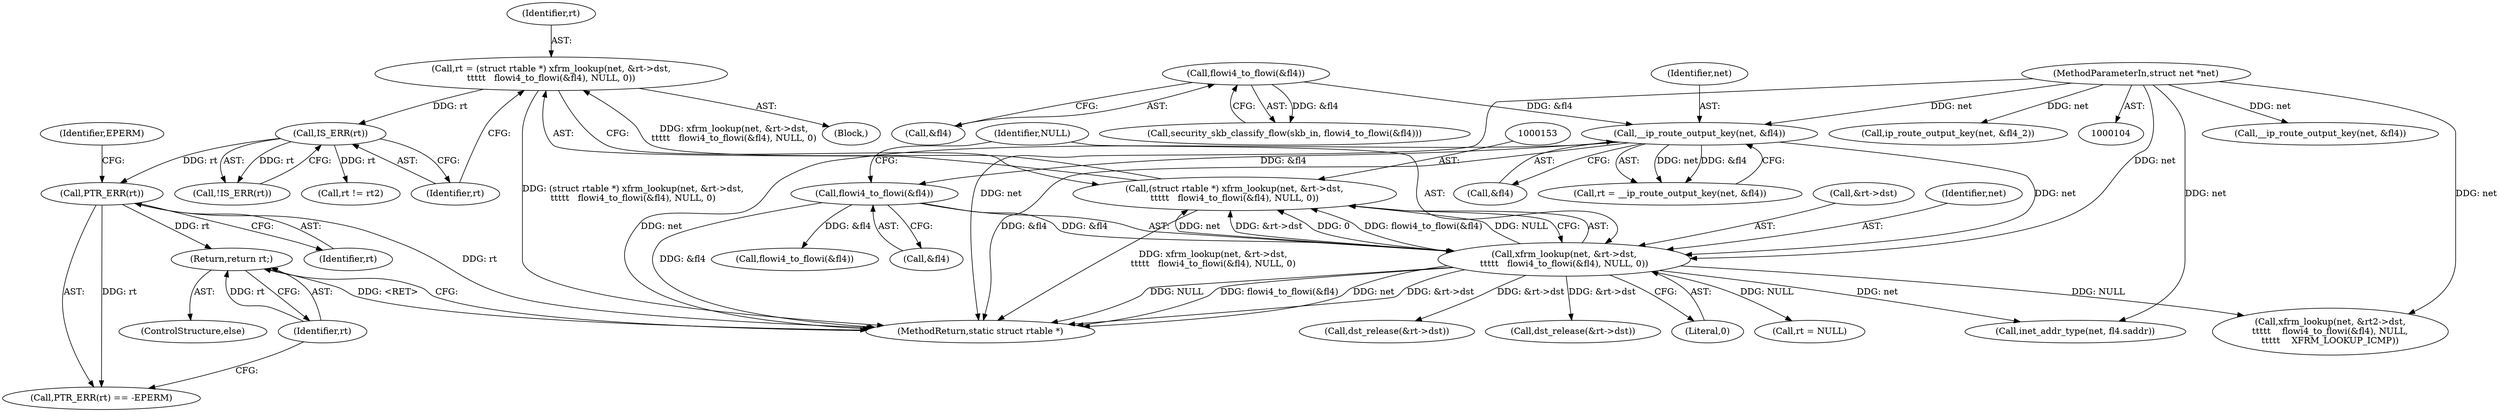 digraph "0_linux_f6d8bd051c391c1c0458a30b2a7abcd939329259_12@pointer" {
"1000188" [label="(Return,return rt;)"];
"1000189" [label="(Identifier,rt)"];
"1000179" [label="(Call,PTR_ERR(rt))"];
"1000167" [label="(Call,IS_ERR(rt))"];
"1000150" [label="(Call,rt = (struct rtable *) xfrm_lookup(net, &rt->dst,\n\t\t\t\t\t   flowi4_to_flowi(&fl4), NULL, 0))"];
"1000152" [label="(Call,(struct rtable *) xfrm_lookup(net, &rt->dst,\n\t\t\t\t\t   flowi4_to_flowi(&fl4), NULL, 0))"];
"1000154" [label="(Call,xfrm_lookup(net, &rt->dst,\n\t\t\t\t\t   flowi4_to_flowi(&fl4), NULL, 0))"];
"1000126" [label="(Call,__ip_route_output_key(net, &fl4))"];
"1000105" [label="(MethodParameterIn,struct net *net)"];
"1000121" [label="(Call,flowi4_to_flowi(&fl4))"];
"1000160" [label="(Call,flowi4_to_flowi(&fl4))"];
"1000163" [label="(Identifier,NULL)"];
"1000113" [label="(Block,)"];
"1000187" [label="(ControlStructure,else)"];
"1000212" [label="(Call,__ip_route_output_key(net, &fl4))"];
"1000194" [label="(Call,flowi4_to_flowi(&fl4))"];
"1000126" [label="(Call,__ip_route_output_key(net, &fl4))"];
"1000160" [label="(Call,flowi4_to_flowi(&fl4))"];
"1000178" [label="(Call,PTR_ERR(rt) == -EPERM)"];
"1000122" [label="(Call,&fl4)"];
"1000150" [label="(Call,rt = (struct rtable *) xfrm_lookup(net, &rt->dst,\n\t\t\t\t\t   flowi4_to_flowi(&fl4), NULL, 0))"];
"1000182" [label="(Identifier,EPERM)"];
"1000179" [label="(Call,PTR_ERR(rt))"];
"1000156" [label="(Call,&rt->dst)"];
"1000326" [label="(Call,dst_release(&rt->dst))"];
"1000155" [label="(Identifier,net)"];
"1000188" [label="(Return,return rt;)"];
"1000171" [label="(Call,rt != rt2)"];
"1000151" [label="(Identifier,rt)"];
"1000168" [label="(Identifier,rt)"];
"1000105" [label="(MethodParameterIn,struct net *net)"];
"1000121" [label="(Call,flowi4_to_flowi(&fl4))"];
"1000189" [label="(Identifier,rt)"];
"1000152" [label="(Call,(struct rtable *) xfrm_lookup(net, &rt->dst,\n\t\t\t\t\t   flowi4_to_flowi(&fl4), NULL, 0))"];
"1000308" [label="(Call,dst_release(&rt->dst))"];
"1000161" [label="(Call,&fl4)"];
"1000166" [label="(Call,!IS_ERR(rt))"];
"1000124" [label="(Call,rt = __ip_route_output_key(net, &fl4))"];
"1000350" [label="(MethodReturn,static struct rtable *)"];
"1000164" [label="(Literal,0)"];
"1000180" [label="(Identifier,rt)"];
"1000119" [label="(Call,security_skb_classify_flow(skb_in, flowi4_to_flowi(&fl4)))"];
"1000127" [label="(Identifier,net)"];
"1000203" [label="(Call,inet_addr_type(net, fl4.saddr))"];
"1000292" [label="(Call,xfrm_lookup(net, &rt2->dst,\n\t\t\t\t\t    flowi4_to_flowi(&fl4), NULL,\n\t\t\t\t\t    XFRM_LOOKUP_ICMP))"];
"1000128" [label="(Call,&fl4)"];
"1000154" [label="(Call,xfrm_lookup(net, &rt->dst,\n\t\t\t\t\t   flowi4_to_flowi(&fl4), NULL, 0))"];
"1000236" [label="(Call,ip_route_output_key(net, &fl4_2))"];
"1000167" [label="(Call,IS_ERR(rt))"];
"1000184" [label="(Call,rt = NULL)"];
"1000188" -> "1000187"  [label="AST: "];
"1000188" -> "1000189"  [label="CFG: "];
"1000189" -> "1000188"  [label="AST: "];
"1000350" -> "1000188"  [label="CFG: "];
"1000188" -> "1000350"  [label="DDG: <RET>"];
"1000189" -> "1000188"  [label="DDG: rt"];
"1000179" -> "1000188"  [label="DDG: rt"];
"1000189" -> "1000178"  [label="CFG: "];
"1000179" -> "1000178"  [label="AST: "];
"1000179" -> "1000180"  [label="CFG: "];
"1000180" -> "1000179"  [label="AST: "];
"1000182" -> "1000179"  [label="CFG: "];
"1000179" -> "1000350"  [label="DDG: rt"];
"1000179" -> "1000178"  [label="DDG: rt"];
"1000167" -> "1000179"  [label="DDG: rt"];
"1000167" -> "1000166"  [label="AST: "];
"1000167" -> "1000168"  [label="CFG: "];
"1000168" -> "1000167"  [label="AST: "];
"1000166" -> "1000167"  [label="CFG: "];
"1000167" -> "1000166"  [label="DDG: rt"];
"1000150" -> "1000167"  [label="DDG: rt"];
"1000167" -> "1000171"  [label="DDG: rt"];
"1000150" -> "1000113"  [label="AST: "];
"1000150" -> "1000152"  [label="CFG: "];
"1000151" -> "1000150"  [label="AST: "];
"1000152" -> "1000150"  [label="AST: "];
"1000168" -> "1000150"  [label="CFG: "];
"1000150" -> "1000350"  [label="DDG: (struct rtable *) xfrm_lookup(net, &rt->dst,\n\t\t\t\t\t   flowi4_to_flowi(&fl4), NULL, 0)"];
"1000152" -> "1000150"  [label="DDG: xfrm_lookup(net, &rt->dst,\n\t\t\t\t\t   flowi4_to_flowi(&fl4), NULL, 0)"];
"1000152" -> "1000154"  [label="CFG: "];
"1000153" -> "1000152"  [label="AST: "];
"1000154" -> "1000152"  [label="AST: "];
"1000152" -> "1000350"  [label="DDG: xfrm_lookup(net, &rt->dst,\n\t\t\t\t\t   flowi4_to_flowi(&fl4), NULL, 0)"];
"1000154" -> "1000152"  [label="DDG: net"];
"1000154" -> "1000152"  [label="DDG: &rt->dst"];
"1000154" -> "1000152"  [label="DDG: 0"];
"1000154" -> "1000152"  [label="DDG: flowi4_to_flowi(&fl4)"];
"1000154" -> "1000152"  [label="DDG: NULL"];
"1000154" -> "1000164"  [label="CFG: "];
"1000155" -> "1000154"  [label="AST: "];
"1000156" -> "1000154"  [label="AST: "];
"1000160" -> "1000154"  [label="AST: "];
"1000163" -> "1000154"  [label="AST: "];
"1000164" -> "1000154"  [label="AST: "];
"1000154" -> "1000350"  [label="DDG: flowi4_to_flowi(&fl4)"];
"1000154" -> "1000350"  [label="DDG: net"];
"1000154" -> "1000350"  [label="DDG: &rt->dst"];
"1000154" -> "1000350"  [label="DDG: NULL"];
"1000126" -> "1000154"  [label="DDG: net"];
"1000105" -> "1000154"  [label="DDG: net"];
"1000160" -> "1000154"  [label="DDG: &fl4"];
"1000154" -> "1000184"  [label="DDG: NULL"];
"1000154" -> "1000203"  [label="DDG: net"];
"1000154" -> "1000292"  [label="DDG: NULL"];
"1000154" -> "1000308"  [label="DDG: &rt->dst"];
"1000154" -> "1000326"  [label="DDG: &rt->dst"];
"1000126" -> "1000124"  [label="AST: "];
"1000126" -> "1000128"  [label="CFG: "];
"1000127" -> "1000126"  [label="AST: "];
"1000128" -> "1000126"  [label="AST: "];
"1000124" -> "1000126"  [label="CFG: "];
"1000126" -> "1000350"  [label="DDG: net"];
"1000126" -> "1000350"  [label="DDG: &fl4"];
"1000126" -> "1000124"  [label="DDG: net"];
"1000126" -> "1000124"  [label="DDG: &fl4"];
"1000105" -> "1000126"  [label="DDG: net"];
"1000121" -> "1000126"  [label="DDG: &fl4"];
"1000126" -> "1000160"  [label="DDG: &fl4"];
"1000105" -> "1000104"  [label="AST: "];
"1000105" -> "1000350"  [label="DDG: net"];
"1000105" -> "1000203"  [label="DDG: net"];
"1000105" -> "1000212"  [label="DDG: net"];
"1000105" -> "1000236"  [label="DDG: net"];
"1000105" -> "1000292"  [label="DDG: net"];
"1000121" -> "1000119"  [label="AST: "];
"1000121" -> "1000122"  [label="CFG: "];
"1000122" -> "1000121"  [label="AST: "];
"1000119" -> "1000121"  [label="CFG: "];
"1000121" -> "1000119"  [label="DDG: &fl4"];
"1000160" -> "1000161"  [label="CFG: "];
"1000161" -> "1000160"  [label="AST: "];
"1000163" -> "1000160"  [label="CFG: "];
"1000160" -> "1000350"  [label="DDG: &fl4"];
"1000160" -> "1000194"  [label="DDG: &fl4"];
}
